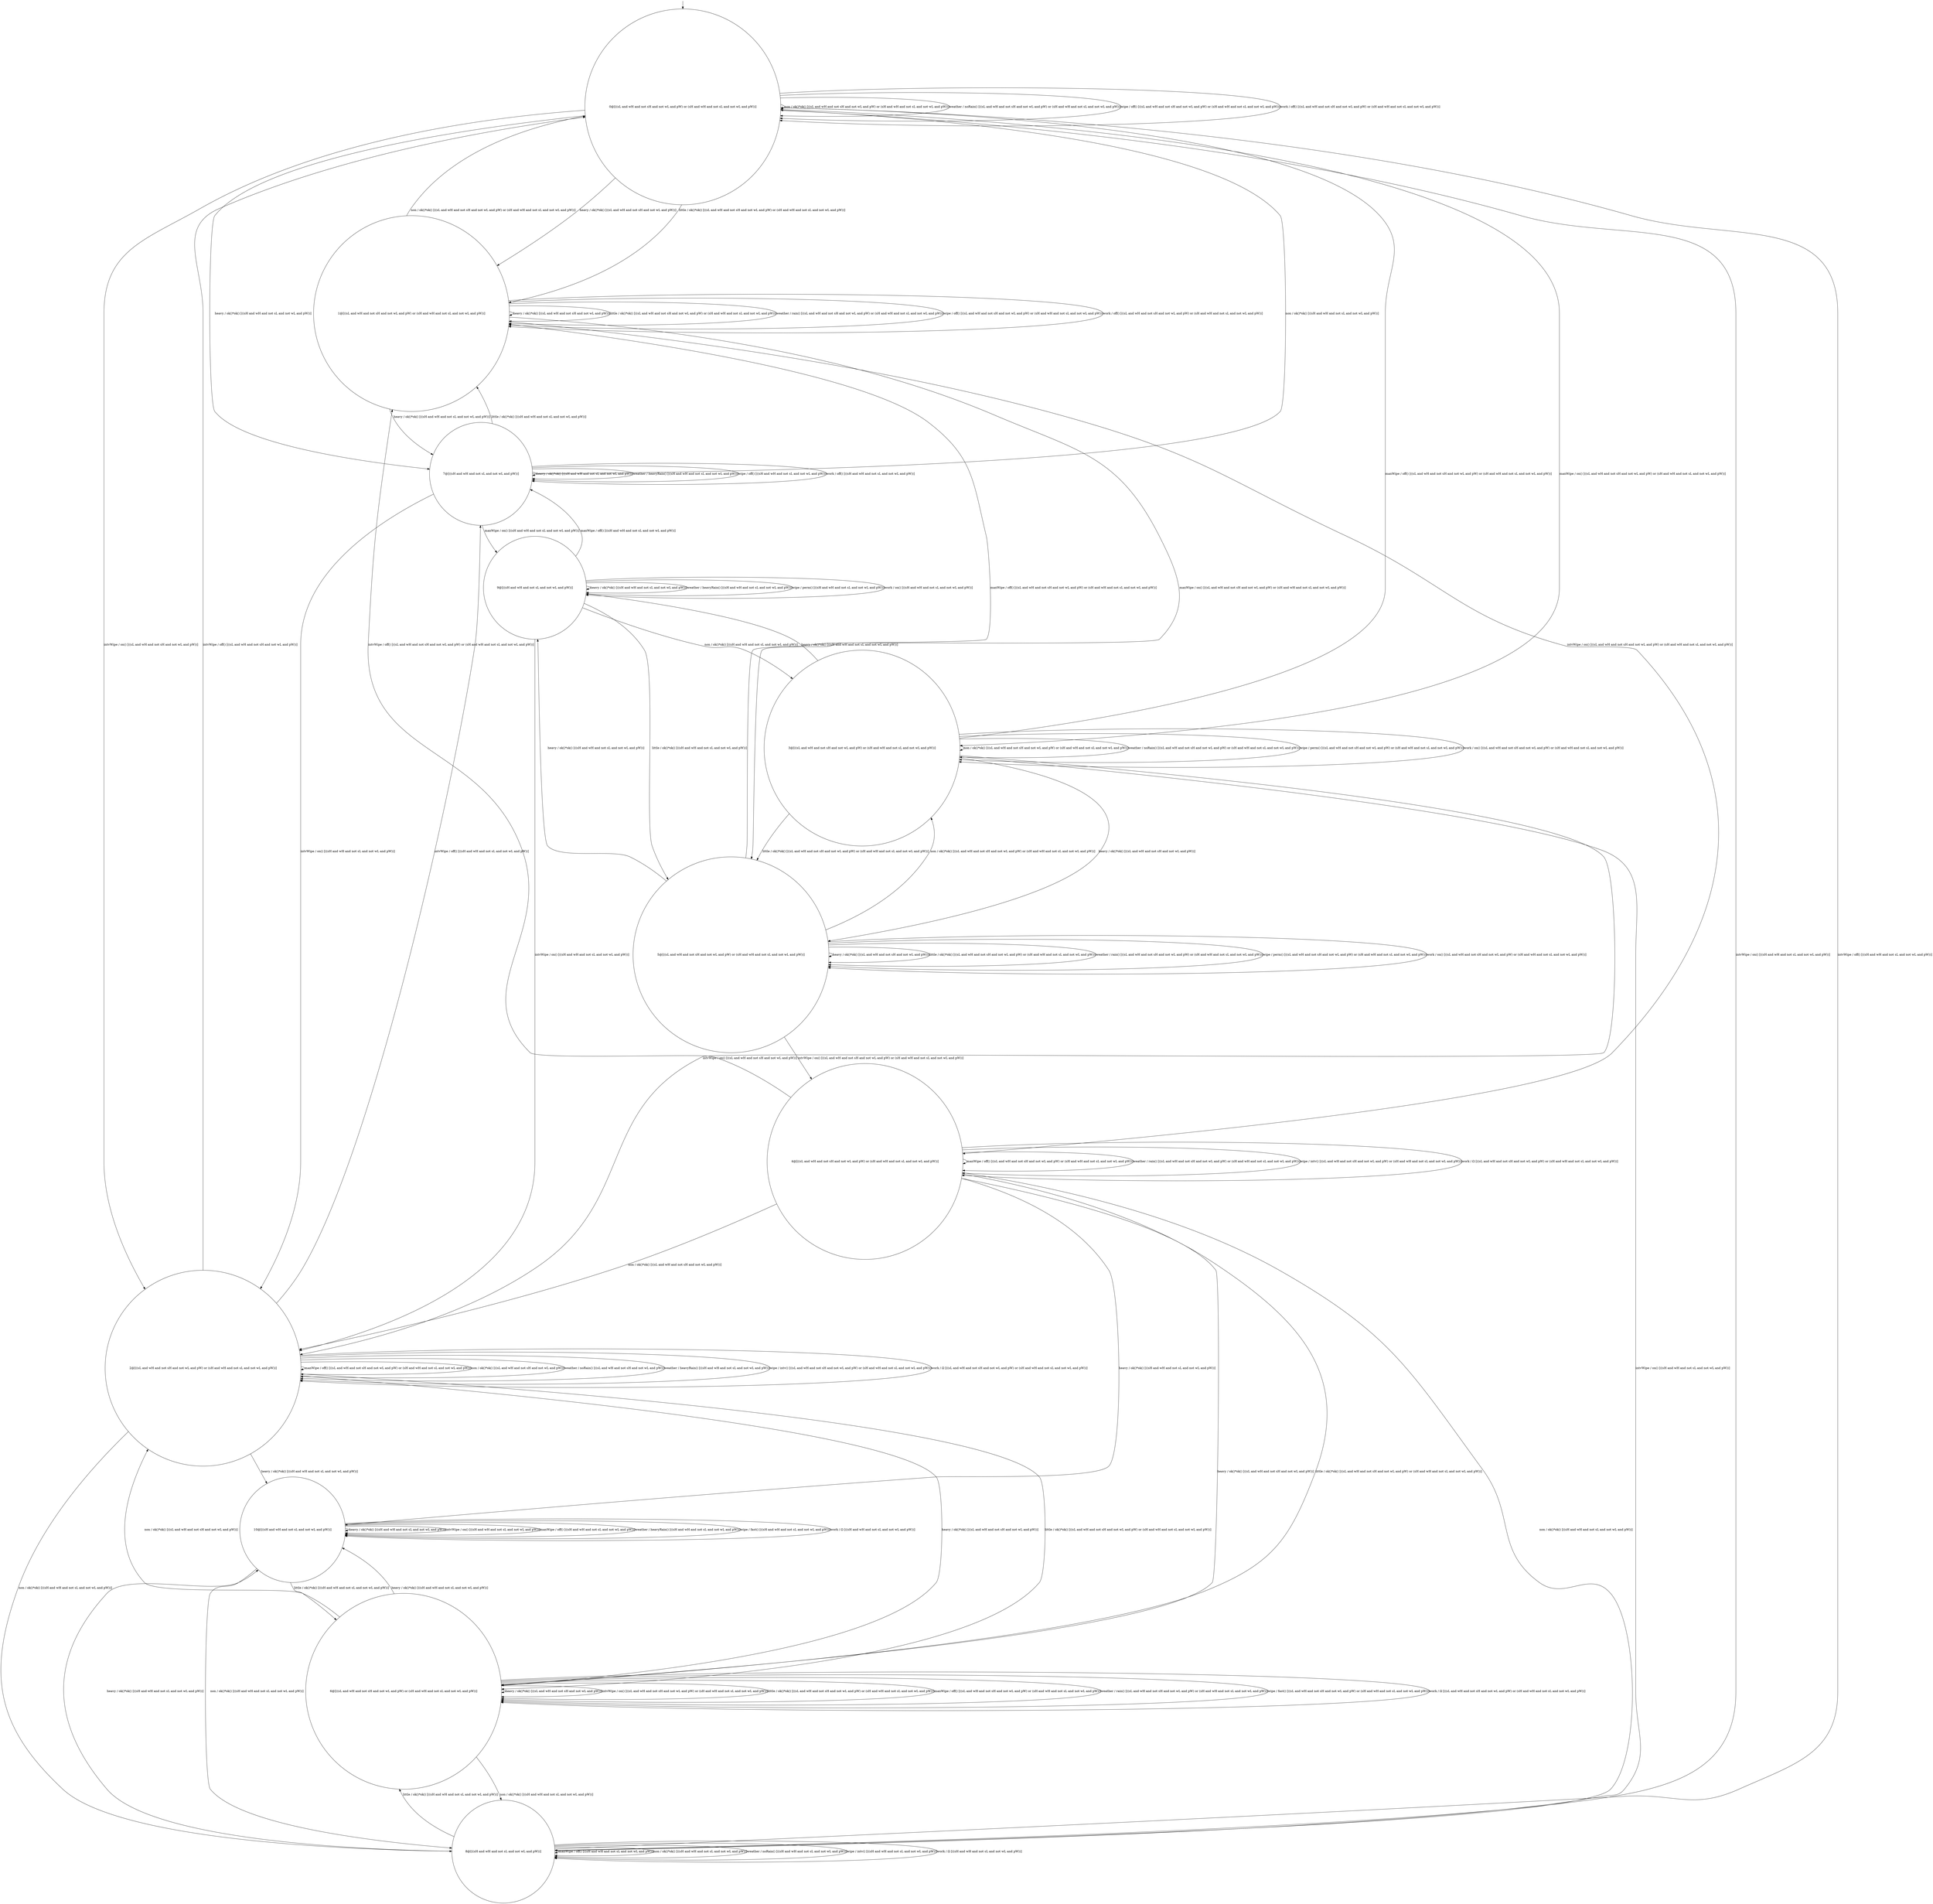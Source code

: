 digraph g {
	edge [lblstyle="above, sloped"];
	s0 [shape="circle" label="0@[((sL and wH and not sH and not wL and pW) or (sH and wH and not sL and not wL and pW))]"];
	s1 [shape="circle" label="1@[((sL and wH and not sH and not wL and pW) or (sH and wH and not sL and not wL and pW))]"];
	s2 [shape="circle" label="2@[((sL and wH and not sH and not wL and pW) or (sH and wH and not sL and not wL and pW))]"];
	s3 [shape="circle" label="3@[((sL and wH and not sH and not wL and pW) or (sH and wH and not sL and not wL and pW))]"];
	s4 [shape="circle" label="4@[((sL and wH and not sH and not wL and pW) or (sH and wH and not sL and not wL and pW))]"];
	s5 [shape="circle" label="5@[((sL and wH and not sH and not wL and pW) or (sH and wH and not sL and not wL and pW))]"];
	s6 [shape="circle" label="6@[((sL and wH and not sH and not wL and pW) or (sH and wH and not sL and not wL and pW))]"];
	s7 [shape="circle" label="7@[((sH and wH and not sL and not wL and pW))]"];
	s8 [shape="circle" label="8@[((sH and wH and not sL and not wL and pW))]"];
	s9 [shape="circle" label="9@[((sH and wH and not sL and not wL and pW))]"];
	s10 [shape="circle" label="10@[((sH and wH and not sL and not wL and pW))]"];
	s0 -> s7 [label="heavy / ok()*ok() [((sH and wH and not sL and not wL and pW))]"];
	s0 -> s1 [label="heavy / ok()*ok() [((sL and wH and not sH and not wL and pW))]"];
	s0 -> s8 [label="intvWipe / on() [((sH and wH and not sL and not wL and pW))]"];
	s0 -> s2 [label="intvWipe / on() [((sL and wH and not sH and not wL and pW))]"];
	s0 -> s1 [label="little / ok()*ok() [((sL and wH and not sH and not wL and pW) or (sH and wH and not sL and not wL and pW))]"];
	s0 -> s3 [label="manWipe / on() [((sL and wH and not sH and not wL and pW) or (sH and wH and not sL and not wL and pW))]"];
	s0 -> s0 [label="non / ok()*ok() [((sL and wH and not sH and not wL and pW) or (sH and wH and not sL and not wL and pW))]"];
	s0 -> s0 [label="weather / noRain() [((sL and wH and not sH and not wL and pW) or (sH and wH and not sL and not wL and pW))]"];
	s0 -> s0 [label="wipe / off() [((sL and wH and not sH and not wL and pW) or (sH and wH and not sL and not wL and pW))]"];
	s0 -> s0 [label="work / off() [((sL and wH and not sH and not wL and pW) or (sH and wH and not sL and not wL and pW))]"];
	s1 -> s7 [label="heavy / ok()*ok() [((sH and wH and not sL and not wL and pW))]"];
	s1 -> s1 [label="heavy / ok()*ok() [((sL and wH and not sH and not wL and pW))]"];
	s1 -> s4 [label="intvWipe / on() [((sL and wH and not sH and not wL and pW) or (sH and wH and not sL and not wL and pW))]"];
	s1 -> s1 [label="little / ok()*ok() [((sL and wH and not sH and not wL and pW) or (sH and wH and not sL and not wL and pW))]"];
	s1 -> s5 [label="manWipe / on() [((sL and wH and not sH and not wL and pW) or (sH and wH and not sL and not wL and pW))]"];
	s1 -> s0 [label="non / ok()*ok() [((sL and wH and not sH and not wL and pW) or (sH and wH and not sL and not wL and pW))]"];
	s1 -> s1 [label="weather / rain() [((sL and wH and not sH and not wL and pW) or (sH and wH and not sL and not wL and pW))]"];
	s1 -> s1 [label="wipe / off() [((sL and wH and not sH and not wL and pW) or (sH and wH and not sL and not wL and pW))]"];
	s1 -> s1 [label="work / off() [((sL and wH and not sH and not wL and pW) or (sH and wH and not sL and not wL and pW))]"];
	s2 -> s10 [label="heavy / ok()*ok() [((sH and wH and not sL and not wL and pW))]"];
	s2 -> s6 [label="heavy / ok()*ok() [((sL and wH and not sH and not wL and pW))]"];
	s2 -> s0 [label="intvWipe / off() [((sL and wH and not sH and not wL and pW))]"];
	s2 -> s7 [label="intvWipe / off() [((sH and wH and not sL and not wL and pW))]"];
	s2 -> s6 [label="little / ok()*ok() [((sL and wH and not sH and not wL and pW) or (sH and wH and not sL and not wL and pW))]"];
	s2 -> s2 [label="manWipe / off() [((sL and wH and not sH and not wL and pW) or (sH and wH and not sL and not wL and pW))]"];
	s2 -> s2 [label="non / ok()*ok() [((sL and wH and not sH and not wL and pW))]"];
	s2 -> s8 [label="non / ok()*ok() [((sH and wH and not sL and not wL and pW))]"];
	s2 -> s2 [label="weather / noRain() [((sL and wH and not sH and not wL and pW))]"];
	s2 -> s2 [label="weather / heavyRain() [((sH and wH and not sL and not wL and pW))]"];
	s2 -> s2 [label="wipe / intv() [((sL and wH and not sH and not wL and pW) or (sH and wH and not sL and not wL and pW))]"];
	s2 -> s2 [label="work / Ω [((sL and wH and not sH and not wL and pW) or (sH and wH and not sL and not wL and pW))]"];
	s3 -> s9 [label="heavy / ok()*ok() [((sH and wH and not sL and not wL and pW))]"];
	s3 -> s5 [label="heavy / ok()*ok() [((sL and wH and not sH and not wL and pW))]"];
	s3 -> s2 [label="intvWipe / on() [((sL and wH and not sH and not wL and pW))]"];
	s3 -> s8 [label="intvWipe / on() [((sH and wH and not sL and not wL and pW))]"];
	s3 -> s5 [label="little / ok()*ok() [((sL and wH and not sH and not wL and pW) or (sH and wH and not sL and not wL and pW))]"];
	s3 -> s0 [label="manWipe / off() [((sL and wH and not sH and not wL and pW) or (sH and wH and not sL and not wL and pW))]"];
	s3 -> s3 [label="non / ok()*ok() [((sL and wH and not sH and not wL and pW) or (sH and wH and not sL and not wL and pW))]"];
	s3 -> s3 [label="weather / noRain() [((sL and wH and not sH and not wL and pW) or (sH and wH and not sL and not wL and pW))]"];
	s3 -> s3 [label="wipe / perm() [((sL and wH and not sH and not wL and pW) or (sH and wH and not sL and not wL and pW))]"];
	s3 -> s3 [label="work / on() [((sL and wH and not sH and not wL and pW) or (sH and wH and not sL and not wL and pW))]"];
	s4 -> s6 [label="heavy / ok()*ok() [((sL and wH and not sH and not wL and pW))]"];
	s4 -> s10 [label="heavy / ok()*ok() [((sH and wH and not sL and not wL and pW))]"];
	s4 -> s1 [label="intvWipe / off() [((sL and wH and not sH and not wL and pW) or (sH and wH and not sL and not wL and pW))]"];
	s4 -> s6 [label="little / ok()*ok() [((sL and wH and not sH and not wL and pW) or (sH and wH and not sL and not wL and pW))]"];
	s4 -> s4 [label="manWipe / off() [((sL and wH and not sH and not wL and pW) or (sH and wH and not sL and not wL and pW))]"];
	s4 -> s2 [label="non / ok()*ok() [((sL and wH and not sH and not wL and pW))]"];
	s4 -> s8 [label="non / ok()*ok() [((sH and wH and not sL and not wL and pW))]"];
	s4 -> s4 [label="weather / rain() [((sL and wH and not sH and not wL and pW) or (sH and wH and not sL and not wL and pW))]"];
	s4 -> s4 [label="wipe / intv() [((sL and wH and not sH and not wL and pW) or (sH and wH and not sL and not wL and pW))]"];
	s4 -> s4 [label="work / Ω [((sL and wH and not sH and not wL and pW) or (sH and wH and not sL and not wL and pW))]"];
	s5 -> s9 [label="heavy / ok()*ok() [((sH and wH and not sL and not wL and pW))]"];
	s5 -> s5 [label="heavy / ok()*ok() [((sL and wH and not sH and not wL and pW))]"];
	s5 -> s4 [label="intvWipe / on() [((sL and wH and not sH and not wL and pW) or (sH and wH and not sL and not wL and pW))]"];
	s5 -> s5 [label="little / ok()*ok() [((sL and wH and not sH and not wL and pW) or (sH and wH and not sL and not wL and pW))]"];
	s5 -> s1 [label="manWipe / off() [((sL and wH and not sH and not wL and pW) or (sH and wH and not sL and not wL and pW))]"];
	s5 -> s3 [label="non / ok()*ok() [((sL and wH and not sH and not wL and pW) or (sH and wH and not sL and not wL and pW))]"];
	s5 -> s5 [label="weather / rain() [((sL and wH and not sH and not wL and pW) or (sH and wH and not sL and not wL and pW))]"];
	s5 -> s5 [label="wipe / perm() [((sL and wH and not sH and not wL and pW) or (sH and wH and not sL and not wL and pW))]"];
	s5 -> s5 [label="work / on() [((sL and wH and not sH and not wL and pW) or (sH and wH and not sL and not wL and pW))]"];
	s6 -> s6 [label="heavy / ok()*ok() [((sL and wH and not sH and not wL and pW))]"];
	s6 -> s10 [label="heavy / ok()*ok() [((sH and wH and not sL and not wL and pW))]"];
	s6 -> s6 [label="intvWipe / on() [((sL and wH and not sH and not wL and pW) or (sH and wH and not sL and not wL and pW))]"];
	s6 -> s6 [label="little / ok()*ok() [((sL and wH and not sH and not wL and pW) or (sH and wH and not sL and not wL and pW))]"];
	s6 -> s6 [label="manWipe / off() [((sL and wH and not sH and not wL and pW) or (sH and wH and not sL and not wL and pW))]"];
	s6 -> s2 [label="non / ok()*ok() [((sL and wH and not sH and not wL and pW))]"];
	s6 -> s8 [label="non / ok()*ok() [((sH and wH and not sL and not wL and pW))]"];
	s6 -> s6 [label="weather / rain() [((sL and wH and not sH and not wL and pW) or (sH and wH and not sL and not wL and pW))]"];
	s6 -> s6 [label="wipe / fast() [((sL and wH and not sH and not wL and pW) or (sH and wH and not sL and not wL and pW))]"];
	s6 -> s6 [label="work / Ω [((sL and wH and not sH and not wL and pW) or (sH and wH and not sL and not wL and pW))]"];
	s7 -> s7 [label="heavy / ok()*ok() [((sH and wH and not sL and not wL and pW))]"];
	s7 -> s2 [label="intvWipe / on() [((sH and wH and not sL and not wL and pW))]"];
	s7 -> s1 [label="little / ok()*ok() [((sH and wH and not sL and not wL and pW))]"];
	s7 -> s9 [label="manWipe / on() [((sH and wH and not sL and not wL and pW))]"];
	s7 -> s0 [label="non / ok()*ok() [((sH and wH and not sL and not wL and pW))]"];
	s7 -> s7 [label="weather / heavyRain() [((sH and wH and not sL and not wL and pW))]"];
	s7 -> s7 [label="wipe / off() [((sH and wH and not sL and not wL and pW))]"];
	s7 -> s7 [label="work / off() [((sH and wH and not sL and not wL and pW))]"];
	s8 -> s10 [label="heavy / ok()*ok() [((sH and wH and not sL and not wL and pW))]"];
	s8 -> s0 [label="intvWipe / off() [((sH and wH and not sL and not wL and pW))]"];
	s8 -> s6 [label="little / ok()*ok() [((sH and wH and not sL and not wL and pW))]"];
	s8 -> s8 [label="manWipe / off() [((sH and wH and not sL and not wL and pW))]"];
	s8 -> s8 [label="non / ok()*ok() [((sH and wH and not sL and not wL and pW))]"];
	s8 -> s8 [label="weather / noRain() [((sH and wH and not sL and not wL and pW))]"];
	s8 -> s8 [label="wipe / intv() [((sH and wH and not sL and not wL and pW))]"];
	s8 -> s8 [label="work / Ω [((sH and wH and not sL and not wL and pW))]"];
	s9 -> s9 [label="heavy / ok()*ok() [((sH and wH and not sL and not wL and pW))]"];
	s9 -> s2 [label="intvWipe / on() [((sH and wH and not sL and not wL and pW))]"];
	s9 -> s5 [label="little / ok()*ok() [((sH and wH and not sL and not wL and pW))]"];
	s9 -> s7 [label="manWipe / off() [((sH and wH and not sL and not wL and pW))]"];
	s9 -> s3 [label="non / ok()*ok() [((sH and wH and not sL and not wL and pW))]"];
	s9 -> s9 [label="weather / heavyRain() [((sH and wH and not sL and not wL and pW))]"];
	s9 -> s9 [label="wipe / perm() [((sH and wH and not sL and not wL and pW))]"];
	s9 -> s9 [label="work / on() [((sH and wH and not sL and not wL and pW))]"];
	s10 -> s10 [label="heavy / ok()*ok() [((sH and wH and not sL and not wL and pW))]"];
	s10 -> s10 [label="intvWipe / on() [((sH and wH and not sL and not wL and pW))]"];
	s10 -> s6 [label="little / ok()*ok() [((sH and wH and not sL and not wL and pW))]"];
	s10 -> s10 [label="manWipe / off() [((sH and wH and not sL and not wL and pW))]"];
	s10 -> s8 [label="non / ok()*ok() [((sH and wH and not sL and not wL and pW))]"];
	s10 -> s10 [label="weather / heavyRain() [((sH and wH and not sL and not wL and pW))]"];
	s10 -> s10 [label="wipe / fast() [((sH and wH and not sL and not wL and pW))]"];
	s10 -> s10 [label="work / Ω [((sH and wH and not sL and not wL and pW))]"];
	__start0 [label="" shape="none" width="0" height="0"];
	__start0 -> s0;
}
